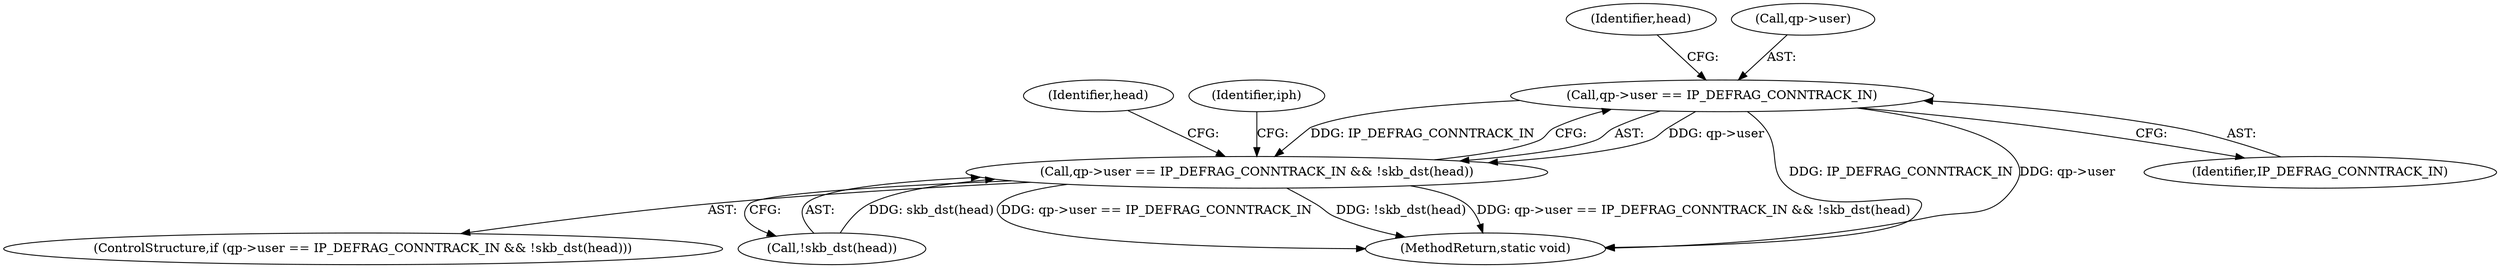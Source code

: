digraph "0_linux_64f3b9e203bd06855072e295557dca1485a2ecba@pointer" {
"1000175" [label="(Call,qp->user == IP_DEFRAG_CONNTRACK_IN)"];
"1000174" [label="(Call,qp->user == IP_DEFRAG_CONNTRACK_IN && !skb_dst(head))"];
"1000175" [label="(Call,qp->user == IP_DEFRAG_CONNTRACK_IN)"];
"1000235" [label="(MethodReturn,static void)"];
"1000182" [label="(Identifier,head)"];
"1000179" [label="(Identifier,IP_DEFRAG_CONNTRACK_IN)"];
"1000173" [label="(ControlStructure,if (qp->user == IP_DEFRAG_CONNTRACK_IN && !skb_dst(head)))"];
"1000180" [label="(Call,!skb_dst(head))"];
"1000219" [label="(Identifier,head)"];
"1000174" [label="(Call,qp->user == IP_DEFRAG_CONNTRACK_IN && !skb_dst(head))"];
"1000176" [label="(Call,qp->user)"];
"1000186" [label="(Identifier,iph)"];
"1000175" -> "1000174"  [label="AST: "];
"1000175" -> "1000179"  [label="CFG: "];
"1000176" -> "1000175"  [label="AST: "];
"1000179" -> "1000175"  [label="AST: "];
"1000182" -> "1000175"  [label="CFG: "];
"1000174" -> "1000175"  [label="CFG: "];
"1000175" -> "1000235"  [label="DDG: IP_DEFRAG_CONNTRACK_IN"];
"1000175" -> "1000235"  [label="DDG: qp->user"];
"1000175" -> "1000174"  [label="DDG: qp->user"];
"1000175" -> "1000174"  [label="DDG: IP_DEFRAG_CONNTRACK_IN"];
"1000174" -> "1000173"  [label="AST: "];
"1000174" -> "1000180"  [label="CFG: "];
"1000180" -> "1000174"  [label="AST: "];
"1000186" -> "1000174"  [label="CFG: "];
"1000219" -> "1000174"  [label="CFG: "];
"1000174" -> "1000235"  [label="DDG: !skb_dst(head)"];
"1000174" -> "1000235"  [label="DDG: qp->user == IP_DEFRAG_CONNTRACK_IN && !skb_dst(head)"];
"1000174" -> "1000235"  [label="DDG: qp->user == IP_DEFRAG_CONNTRACK_IN"];
"1000180" -> "1000174"  [label="DDG: skb_dst(head)"];
}
